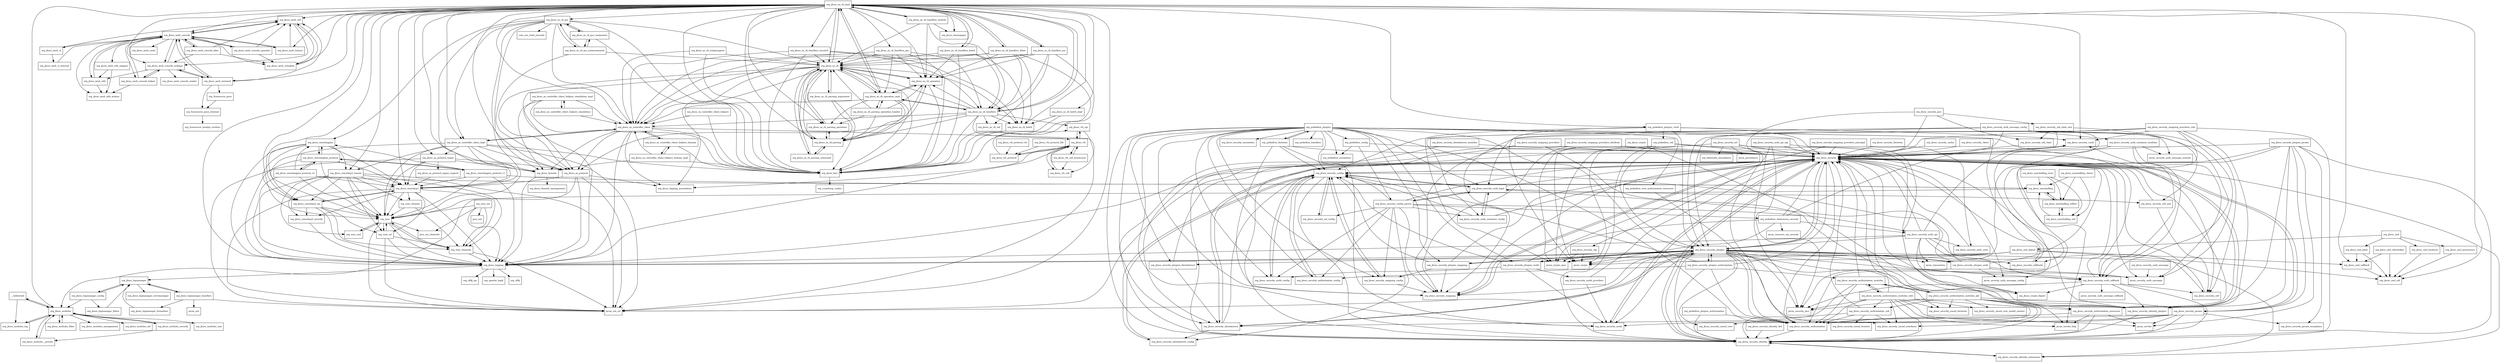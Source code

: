 digraph jboss_cli_client_package_dependencies {
  node [shape = box, fontsize=10.0];
  __redirected -> org_jboss_modules;
  __redirected -> org_jboss_modules_log;
  org_fusesource_jansi -> org_fusesource_jansi_internal;
  org_fusesource_jansi_internal -> org_fusesource_hawtjni_runtime;
  org_jboss_aesh_cl -> org_jboss_aesh_cl_internal;
  org_jboss_aesh_cl -> org_jboss_aesh_util;
  org_jboss_aesh_cl_internal -> org_jboss_aesh_console;
  org_jboss_aesh_complete -> org_jboss_aesh_util;
  org_jboss_aesh_console -> org_jboss_aesh_cl;
  org_jboss_aesh_console -> org_jboss_aesh_complete;
  org_jboss_aesh_console -> org_jboss_aesh_console_alias;
  org_jboss_aesh_console -> org_jboss_aesh_console_helper;
  org_jboss_aesh_console -> org_jboss_aesh_console_operator;
  org_jboss_aesh_console -> org_jboss_aesh_console_settings;
  org_jboss_aesh_console -> org_jboss_aesh_edit;
  org_jboss_aesh_console -> org_jboss_aesh_edit_actions;
  org_jboss_aesh_console -> org_jboss_aesh_edit_mapper;
  org_jboss_aesh_console -> org_jboss_aesh_history;
  org_jboss_aesh_console -> org_jboss_aesh_terminal;
  org_jboss_aesh_console -> org_jboss_aesh_undo;
  org_jboss_aesh_console -> org_jboss_aesh_util;
  org_jboss_aesh_console_alias -> org_jboss_aesh_complete;
  org_jboss_aesh_console_alias -> org_jboss_aesh_console;
  org_jboss_aesh_console_alias -> org_jboss_aesh_console_settings;
  org_jboss_aesh_console_alias -> org_jboss_aesh_util;
  org_jboss_aesh_console_helper -> org_jboss_aesh_console;
  org_jboss_aesh_console_helper -> org_jboss_aesh_console_settings;
  org_jboss_aesh_console_helper -> org_jboss_aesh_edit_actions;
  org_jboss_aesh_console_operator -> org_jboss_aesh_complete;
  org_jboss_aesh_console_operator -> org_jboss_aesh_console;
  org_jboss_aesh_console_operator -> org_jboss_aesh_util;
  org_jboss_aesh_console_settings -> org_jboss_aesh_console;
  org_jboss_aesh_console_settings -> org_jboss_aesh_console_helper;
  org_jboss_aesh_console_settings -> org_jboss_aesh_console_reader;
  org_jboss_aesh_console_settings -> org_jboss_aesh_edit;
  org_jboss_aesh_console_settings -> org_jboss_aesh_terminal;
  org_jboss_aesh_edit -> org_jboss_aesh_console;
  org_jboss_aesh_edit -> org_jboss_aesh_edit_actions;
  org_jboss_aesh_edit_mapper -> org_jboss_aesh_edit;
  org_jboss_aesh_edit_mapper -> org_jboss_aesh_edit_actions;
  org_jboss_aesh_history -> org_jboss_aesh_console;
  org_jboss_aesh_history -> org_jboss_aesh_util;
  org_jboss_aesh_terminal -> org_fusesource_jansi;
  org_jboss_aesh_terminal -> org_fusesource_jansi_internal;
  org_jboss_aesh_terminal -> org_jboss_aesh_console;
  org_jboss_aesh_terminal -> org_jboss_aesh_console_settings;
  org_jboss_aesh_terminal -> org_jboss_aesh_util;
  org_jboss_aesh_util -> org_jboss_aesh_complete;
  org_jboss_aesh_util -> org_jboss_aesh_console;
  org_jboss_aesh_util -> org_jboss_aesh_console_settings;
  org_jboss_as_cli -> org_jboss_as_cli_batch;
  org_jboss_as_cli -> org_jboss_as_cli_impl;
  org_jboss_as_cli -> org_jboss_as_cli_operation;
  org_jboss_as_cli -> org_jboss_as_cli_operation_impl;
  org_jboss_as_cli -> org_jboss_as_cli_parsing;
  org_jboss_as_cli -> org_jboss_as_cli_parsing_arguments;
  org_jboss_as_cli -> org_jboss_as_cli_parsing_command;
  org_jboss_as_cli -> org_jboss_as_cli_parsing_operation;
  org_jboss_as_cli -> org_jboss_as_controller_client;
  org_jboss_as_cli -> org_jboss_as_protocol;
  org_jboss_as_cli -> org_jboss_dmr;
  org_jboss_as_cli -> org_jboss_logging;
  org_jboss_as_cli -> org_jboss_logging_annotations;
  org_jboss_as_cli_batch -> org_jboss_dmr;
  org_jboss_as_cli_batch_impl -> org_jboss_as_cli_batch;
  org_jboss_as_cli_batch_impl -> org_jboss_dmr;
  org_jboss_as_cli_gui -> com_sun_tools_jconsole;
  org_jboss_as_cli_gui -> org_jboss_as_cli;
  org_jboss_as_cli_gui -> org_jboss_as_cli_gui_component;
  org_jboss_as_cli_gui -> org_jboss_as_cli_gui_metacommand;
  org_jboss_as_cli_gui -> org_jboss_as_controller_client;
  org_jboss_as_cli_gui -> org_jboss_as_controller_client_impl;
  org_jboss_as_cli_gui -> org_jboss_dmr;
  org_jboss_as_cli_gui -> org_jboss_remoting3;
  org_jboss_as_cli_gui -> org_jboss_remotingjmx;
  org_jboss_as_cli_gui -> org_jboss_threads;
  org_jboss_as_cli_gui -> org_xnio;
  org_jboss_as_cli_gui_component -> org_jboss_as_cli_gui;
  org_jboss_as_cli_gui_component -> org_jboss_as_cli_gui_metacommand;
  org_jboss_as_cli_gui_component -> org_jboss_dmr;
  org_jboss_as_cli_gui_metacommand -> org_jboss_as_cli;
  org_jboss_as_cli_gui_metacommand -> org_jboss_as_cli_gui;
  org_jboss_as_cli_gui_metacommand -> org_jboss_as_cli_gui_component;
  org_jboss_as_cli_gui_metacommand -> org_jboss_as_protocol;
  org_jboss_as_cli_handlers -> org_jboss_as_cli;
  org_jboss_as_cli_handlers -> org_jboss_as_cli_batch;
  org_jboss_as_cli_handlers -> org_jboss_as_cli_impl;
  org_jboss_as_cli_handlers -> org_jboss_as_cli_operation;
  org_jboss_as_cli_handlers -> org_jboss_as_cli_operation_impl;
  org_jboss_as_cli_handlers -> org_jboss_as_cli_parsing;
  org_jboss_as_cli_handlers -> org_jboss_as_cli_util;
  org_jboss_as_cli_handlers -> org_jboss_as_controller_client;
  org_jboss_as_cli_handlers -> org_jboss_as_protocol;
  org_jboss_as_cli_handlers -> org_jboss_dmr;
  org_jboss_as_cli_handlers -> org_jboss_vfs;
  org_jboss_as_cli_handlers -> org_jboss_vfs_spi;
  org_jboss_as_cli_handlers_batch -> org_jboss_as_cli;
  org_jboss_as_cli_handlers_batch -> org_jboss_as_cli_batch;
  org_jboss_as_cli_handlers_batch -> org_jboss_as_cli_handlers;
  org_jboss_as_cli_handlers_batch -> org_jboss_as_cli_impl;
  org_jboss_as_cli_handlers_batch -> org_jboss_as_cli_operation;
  org_jboss_as_cli_handlers_batch -> org_jboss_dmr;
  org_jboss_as_cli_handlers_ifelse -> org_jboss_as_cli;
  org_jboss_as_cli_handlers_ifelse -> org_jboss_as_cli_batch;
  org_jboss_as_cli_handlers_ifelse -> org_jboss_as_cli_handlers;
  org_jboss_as_cli_handlers_ifelse -> org_jboss_as_cli_impl;
  org_jboss_as_cli_handlers_ifelse -> org_jboss_as_cli_operation;
  org_jboss_as_cli_handlers_ifelse -> org_jboss_as_controller_client;
  org_jboss_as_cli_handlers_ifelse -> org_jboss_dmr;
  org_jboss_as_cli_handlers_jca -> org_jboss_as_cli;
  org_jboss_as_cli_handlers_jca -> org_jboss_as_cli_handlers;
  org_jboss_as_cli_handlers_jca -> org_jboss_as_cli_impl;
  org_jboss_as_cli_handlers_jca -> org_jboss_as_cli_operation;
  org_jboss_as_cli_handlers_jca -> org_jboss_as_cli_util;
  org_jboss_as_cli_handlers_jca -> org_jboss_as_controller_client;
  org_jboss_as_cli_handlers_jca -> org_jboss_dmr;
  org_jboss_as_cli_handlers_jms -> org_jboss_as_cli;
  org_jboss_as_cli_handlers_jms -> org_jboss_as_cli_handlers;
  org_jboss_as_cli_handlers_jms -> org_jboss_as_cli_operation;
  org_jboss_as_cli_handlers_jms -> org_jboss_as_cli_operation_impl;
  org_jboss_as_cli_handlers_jms -> org_jboss_as_controller_client;
  org_jboss_as_cli_handlers_jms -> org_jboss_dmr;
  org_jboss_as_cli_handlers_module -> org_jboss_as_cli;
  org_jboss_as_cli_handlers_module -> org_jboss_as_cli_handlers;
  org_jboss_as_cli_handlers_module -> org_jboss_as_cli_impl;
  org_jboss_as_cli_handlers_module -> org_jboss_as_cli_operation;
  org_jboss_as_cli_handlers_module -> org_jboss_staxmapper;
  org_jboss_as_cli_handlers_trycatch -> org_jboss_as_cli;
  org_jboss_as_cli_handlers_trycatch -> org_jboss_as_cli_batch;
  org_jboss_as_cli_handlers_trycatch -> org_jboss_as_cli_handlers;
  org_jboss_as_cli_handlers_trycatch -> org_jboss_as_controller_client;
  org_jboss_as_cli_handlers_trycatch -> org_jboss_dmr;
  org_jboss_as_cli_impl -> javax_net_ssl;
  org_jboss_as_cli_impl -> org_jboss_aesh_complete;
  org_jboss_as_cli_impl -> org_jboss_aesh_console;
  org_jboss_as_cli_impl -> org_jboss_aesh_console_settings;
  org_jboss_as_cli_impl -> org_jboss_aesh_history;
  org_jboss_as_cli_impl -> org_jboss_aesh_terminal;
  org_jboss_as_cli_impl -> org_jboss_aesh_util;
  org_jboss_as_cli_impl -> org_jboss_as_cli;
  org_jboss_as_cli_impl -> org_jboss_as_cli_batch;
  org_jboss_as_cli_impl -> org_jboss_as_cli_batch_impl;
  org_jboss_as_cli_impl -> org_jboss_as_cli_gui;
  org_jboss_as_cli_impl -> org_jboss_as_cli_handlers;
  org_jboss_as_cli_impl -> org_jboss_as_cli_handlers_batch;
  org_jboss_as_cli_impl -> org_jboss_as_cli_handlers_ifelse;
  org_jboss_as_cli_impl -> org_jboss_as_cli_handlers_jca;
  org_jboss_as_cli_impl -> org_jboss_as_cli_handlers_jms;
  org_jboss_as_cli_impl -> org_jboss_as_cli_handlers_module;
  org_jboss_as_cli_impl -> org_jboss_as_cli_handlers_trycatch;
  org_jboss_as_cli_impl -> org_jboss_as_cli_operation;
  org_jboss_as_cli_impl -> org_jboss_as_cli_operation_impl;
  org_jboss_as_cli_impl -> org_jboss_as_cli_parsing;
  org_jboss_as_cli_impl -> org_jboss_as_cli_parsing_operation;
  org_jboss_as_cli_impl -> org_jboss_as_controller_client;
  org_jboss_as_cli_impl -> org_jboss_as_controller_client_impl;
  org_jboss_as_cli_impl -> org_jboss_as_protocol;
  org_jboss_as_cli_impl -> org_jboss_as_protocol_mgmt;
  org_jboss_as_cli_impl -> org_jboss_dmr;
  org_jboss_as_cli_impl -> org_jboss_logging;
  org_jboss_as_cli_impl -> org_jboss_modules;
  org_jboss_as_cli_impl -> org_jboss_remoting3;
  org_jboss_as_cli_impl -> org_jboss_remoting3_remote;
  org_jboss_as_cli_impl -> org_jboss_remoting3_spi;
  org_jboss_as_cli_impl -> org_jboss_sasl_callback;
  org_jboss_as_cli_impl -> org_jboss_sasl_util;
  org_jboss_as_cli_impl -> org_jboss_security_vault;
  org_jboss_as_cli_impl -> org_jboss_staxmapper;
  org_jboss_as_cli_impl -> org_jboss_threads;
  org_jboss_as_cli_impl -> org_picketbox_plugins_vault;
  org_jboss_as_cli_impl -> org_xnio;
  org_jboss_as_cli_operation -> org_jboss_as_cli;
  org_jboss_as_cli_operation -> org_jboss_as_cli_operation_impl;
  org_jboss_as_cli_operation -> org_jboss_as_cli_parsing;
  org_jboss_as_cli_operation -> org_jboss_dmr;
  org_jboss_as_cli_operation_impl -> org_jboss_as_cli;
  org_jboss_as_cli_operation_impl -> org_jboss_as_cli_handlers;
  org_jboss_as_cli_operation_impl -> org_jboss_as_cli_impl;
  org_jboss_as_cli_operation_impl -> org_jboss_as_cli_operation;
  org_jboss_as_cli_operation_impl -> org_jboss_as_cli_parsing;
  org_jboss_as_cli_operation_impl -> org_jboss_as_cli_parsing_operation;
  org_jboss_as_cli_operation_impl -> org_jboss_as_cli_parsing_operation_header;
  org_jboss_as_cli_operation_impl -> org_jboss_as_controller_client;
  org_jboss_as_cli_operation_impl -> org_jboss_dmr;
  org_jboss_as_cli_parsing -> org_jboss_as_cli;
  org_jboss_as_cli_parsing -> org_jboss_as_cli_operation;
  org_jboss_as_cli_parsing -> org_jboss_as_cli_parsing_command;
  org_jboss_as_cli_parsing -> org_jboss_as_cli_parsing_operation;
  org_jboss_as_cli_parsing_arguments -> org_jboss_as_cli;
  org_jboss_as_cli_parsing_arguments -> org_jboss_as_cli_parsing;
  org_jboss_as_cli_parsing_arguments -> org_jboss_dmr;
  org_jboss_as_cli_parsing_command -> org_jboss_as_cli;
  org_jboss_as_cli_parsing_command -> org_jboss_as_cli_parsing;
  org_jboss_as_cli_parsing_operation -> org_jboss_as_cli;
  org_jboss_as_cli_parsing_operation -> org_jboss_as_cli_parsing;
  org_jboss_as_cli_parsing_operation_header -> org_jboss_as_cli;
  org_jboss_as_cli_parsing_operation_header -> org_jboss_as_cli_operation;
  org_jboss_as_cli_parsing_operation_header -> org_jboss_as_cli_operation_impl;
  org_jboss_as_cli_parsing_operation_header -> org_jboss_as_cli_parsing;
  org_jboss_as_cli_parsing_operation_header -> org_jboss_as_cli_parsing_operation;
  org_jboss_as_cli_scriptsupport -> org_jboss_as_cli;
  org_jboss_as_cli_scriptsupport -> org_jboss_as_controller_client;
  org_jboss_as_cli_scriptsupport -> org_jboss_dmr;
  org_jboss_as_controller_client -> javax_net_ssl;
  org_jboss_as_controller_client -> org_jboss_as_controller_client_helpers_domain;
  org_jboss_as_controller_client -> org_jboss_as_controller_client_impl;
  org_jboss_as_controller_client -> org_jboss_as_protocol;
  org_jboss_as_controller_client -> org_jboss_dmr;
  org_jboss_as_controller_client -> org_jboss_logging;
  org_jboss_as_controller_client -> org_jboss_logging_annotations;
  org_jboss_as_controller_client -> org_jboss_threads;
  org_jboss_as_controller_client_helpers -> org_jboss_as_controller_client;
  org_jboss_as_controller_client_helpers -> org_jboss_dmr;
  org_jboss_as_controller_client_helpers_domain -> org_jboss_as_controller_client;
  org_jboss_as_controller_client_helpers_domain -> org_jboss_as_controller_client_helpers_domain_impl;
  org_jboss_as_controller_client_helpers_domain -> org_jboss_dmr;
  org_jboss_as_controller_client_helpers_domain_impl -> org_jboss_as_controller_client;
  org_jboss_as_controller_client_helpers_domain_impl -> org_jboss_as_controller_client_helpers_domain;
  org_jboss_as_controller_client_helpers_domain_impl -> org_jboss_dmr;
  org_jboss_as_controller_client_helpers_domain_impl -> org_jboss_threads;
  org_jboss_as_controller_client_helpers_standalone -> org_jboss_as_controller_client;
  org_jboss_as_controller_client_helpers_standalone -> org_jboss_as_controller_client_helpers_standalone_impl;
  org_jboss_as_controller_client_helpers_standalone_impl -> org_jboss_as_controller_client;
  org_jboss_as_controller_client_helpers_standalone_impl -> org_jboss_as_controller_client_helpers_standalone;
  org_jboss_as_controller_client_helpers_standalone_impl -> org_jboss_as_protocol;
  org_jboss_as_controller_client_helpers_standalone_impl -> org_jboss_dmr;
  org_jboss_as_controller_client_helpers_standalone_impl -> org_jboss_threads;
  org_jboss_as_controller_client_impl -> javax_net_ssl;
  org_jboss_as_controller_client_impl -> org_jboss_as_controller_client;
  org_jboss_as_controller_client_impl -> org_jboss_as_protocol;
  org_jboss_as_controller_client_impl -> org_jboss_as_protocol_mgmt;
  org_jboss_as_controller_client_impl -> org_jboss_dmr;
  org_jboss_as_controller_client_impl -> org_jboss_remoting3;
  org_jboss_as_controller_client_impl -> org_jboss_remoting3_remote;
  org_jboss_as_controller_client_impl -> org_jboss_remoting3_spi;
  org_jboss_as_controller_client_impl -> org_jboss_threads;
  org_jboss_as_controller_client_impl -> org_xnio;
  org_jboss_as_protocol -> javax_net_ssl;
  org_jboss_as_protocol -> org_jboss_logging;
  org_jboss_as_protocol -> org_jboss_logging_annotations;
  org_jboss_as_protocol -> org_jboss_remoting3;
  org_jboss_as_protocol -> org_xnio;
  org_jboss_as_protocol_mgmt -> javax_net_ssl;
  org_jboss_as_protocol_mgmt -> org_jboss_as_protocol;
  org_jboss_as_protocol_mgmt -> org_jboss_as_protocol_mgmt_support;
  org_jboss_as_protocol_mgmt -> org_jboss_remoting3;
  org_jboss_as_protocol_mgmt -> org_jboss_threads;
  org_jboss_as_protocol_mgmt -> org_xnio;
  org_jboss_as_protocol_mgmt_support -> org_jboss_remoting3;
  org_jboss_crypto -> javax_crypto;
  org_jboss_crypto -> javax_crypto_spec;
  org_jboss_crypto -> org_jboss_crypto_digest;
  org_jboss_crypto -> org_jboss_security;
  org_jboss_crypto_digest -> org_jboss_security;
  org_jboss_dmr -> org_yuanheng_cookcc;
  org_jboss_logging -> org_apache_log4j;
  org_jboss_logging -> org_jboss_logmanager;
  org_jboss_logging -> org_slf4j;
  org_jboss_logging -> org_slf4j_spi;
  org_jboss_logmanager -> org_jboss_logmanager_config;
  org_jboss_logmanager -> org_jboss_logmanager_errormanager;
  org_jboss_logmanager -> org_jboss_logmanager_handlers;
  org_jboss_logmanager_config -> org_jboss_logmanager;
  org_jboss_logmanager_config -> org_jboss_logmanager_filters;
  org_jboss_logmanager_config -> org_jboss_modules;
  org_jboss_logmanager_filters -> org_jboss_logmanager;
  org_jboss_logmanager_formatters -> org_jboss_logmanager;
  org_jboss_logmanager_handlers -> javax_net;
  org_jboss_logmanager_handlers -> javax_net_ssl;
  org_jboss_logmanager_handlers -> org_jboss_logmanager;
  org_jboss_logmanager_handlers -> org_jboss_logmanager_formatters;
  org_jboss_marshalling -> org_jboss_marshalling_reflect;
  org_jboss_marshalling -> org_jboss_modules;
  org_jboss_marshalling_cloner -> org_jboss_marshalling;
  org_jboss_marshalling_cloner -> org_jboss_marshalling_reflect;
  org_jboss_marshalling_cloner -> org_jboss_marshalling_util;
  org_jboss_marshalling_reflect -> org_jboss_marshalling;
  org_jboss_marshalling_reflect -> org_jboss_marshalling_util;
  org_jboss_marshalling_river -> org_jboss_marshalling;
  org_jboss_marshalling_river -> org_jboss_marshalling_reflect;
  org_jboss_marshalling_river -> org_jboss_marshalling_util;
  org_jboss_marshalling_util -> org_jboss_marshalling;
  org_jboss_marshalling_util -> org_jboss_marshalling_reflect;
  org_jboss_modules -> __redirected;
  org_jboss_modules -> org_jboss_modules__private;
  org_jboss_modules -> org_jboss_modules_filter;
  org_jboss_modules -> org_jboss_modules_log;
  org_jboss_modules -> org_jboss_modules_management;
  org_jboss_modules -> org_jboss_modules_ref;
  org_jboss_modules -> org_jboss_modules_security;
  org_jboss_modules -> org_jboss_modules_xml;
  org_jboss_modules__private -> org_jboss_modules;
  org_jboss_modules_filter -> org_jboss_modules;
  org_jboss_modules_log -> org_jboss_modules;
  org_jboss_modules_security -> org_jboss_modules;
  org_jboss_modules_security -> org_jboss_modules__private;
  org_jboss_remoting3 -> javax_net_ssl;
  org_jboss_remoting3 -> org_jboss_logging;
  org_jboss_remoting3 -> org_jboss_remoting3_security;
  org_jboss_remoting3 -> org_jboss_remoting3_spi;
  org_jboss_remoting3 -> org_xnio;
  org_jboss_remoting3 -> org_xnio_channels;
  org_jboss_remoting3 -> org_xnio_ssl;
  org_jboss_remoting3 -> org_xnio_streams;
  org_jboss_remoting3_remote -> javax_net_ssl;
  org_jboss_remoting3_remote -> org_jboss_logging;
  org_jboss_remoting3_remote -> org_jboss_remoting3;
  org_jboss_remoting3_remote -> org_jboss_remoting3_security;
  org_jboss_remoting3_remote -> org_jboss_remoting3_spi;
  org_jboss_remoting3_remote -> org_xnio;
  org_jboss_remoting3_remote -> org_xnio_channels;
  org_jboss_remoting3_remote -> org_xnio_sasl;
  org_jboss_remoting3_remote -> org_xnio_ssl;
  org_jboss_remoting3_remote -> org_xnio_streams;
  org_jboss_remoting3_security -> org_jboss_logging;
  org_jboss_remoting3_spi -> org_jboss_logging;
  org_jboss_remoting3_spi -> org_jboss_remoting3;
  org_jboss_remoting3_spi -> org_jboss_remoting3_security;
  org_jboss_remoting3_spi -> org_xnio;
  org_jboss_remoting3_spi -> org_xnio_channels;
  org_jboss_remoting3_spi -> org_xnio_ssl;
  org_jboss_remotingjmx -> org_jboss_logging;
  org_jboss_remotingjmx -> org_jboss_remoting3;
  org_jboss_remotingjmx -> org_jboss_remoting3_remote;
  org_jboss_remotingjmx -> org_jboss_remoting3_spi;
  org_jboss_remotingjmx -> org_jboss_remotingjmx_protocol;
  org_jboss_remotingjmx -> org_xnio;
  org_jboss_remotingjmx_protocol -> org_jboss_logging;
  org_jboss_remotingjmx_protocol -> org_jboss_remoting3;
  org_jboss_remotingjmx_protocol -> org_jboss_remotingjmx;
  org_jboss_remotingjmx_protocol -> org_jboss_remotingjmx_protocol_v1;
  org_jboss_remotingjmx_protocol -> org_jboss_remotingjmx_protocol_v2;
  org_jboss_remotingjmx_protocol -> org_xnio;
  org_jboss_remotingjmx_protocol_v1 -> org_jboss_logging;
  org_jboss_remotingjmx_protocol_v1 -> org_jboss_marshalling;
  org_jboss_remotingjmx_protocol_v1 -> org_jboss_remoting3;
  org_jboss_remotingjmx_protocol_v1 -> org_jboss_remotingjmx;
  org_jboss_remotingjmx_protocol_v1 -> org_jboss_remotingjmx_protocol;
  org_jboss_remotingjmx_protocol_v1 -> org_xnio;
  org_jboss_remotingjmx_protocol_v2 -> org_jboss_logging;
  org_jboss_remotingjmx_protocol_v2 -> org_jboss_marshalling;
  org_jboss_remotingjmx_protocol_v2 -> org_jboss_remoting3;
  org_jboss_remotingjmx_protocol_v2 -> org_jboss_remotingjmx;
  org_jboss_remotingjmx_protocol_v2 -> org_jboss_remotingjmx_protocol;
  org_jboss_remotingjmx_protocol_v2 -> org_xnio;
  org_jboss_sasl -> org_jboss_sasl_anonymous;
  org_jboss_sasl -> org_jboss_sasl_digest;
  org_jboss_sasl -> org_jboss_sasl_localuser;
  org_jboss_sasl -> org_jboss_sasl_plain;
  org_jboss_sasl_anonymous -> org_jboss_sasl_util;
  org_jboss_sasl_callback -> org_jboss_sasl_util;
  org_jboss_sasl_clienttoken -> org_jboss_sasl_callback;
  org_jboss_sasl_clienttoken -> org_jboss_sasl_util;
  org_jboss_sasl_digest -> javax_crypto;
  org_jboss_sasl_digest -> javax_crypto_spec;
  org_jboss_sasl_digest -> org_jboss_logging;
  org_jboss_sasl_digest -> org_jboss_sasl_callback;
  org_jboss_sasl_digest -> org_jboss_sasl_util;
  org_jboss_sasl_localuser -> org_jboss_sasl_util;
  org_jboss_sasl_plain -> org_jboss_sasl_callback;
  org_jboss_sasl_plain -> org_jboss_sasl_util;
  org_jboss_security -> javax_net_ssl;
  org_jboss_security -> javax_security_auth_message;
  org_jboss_security -> javax_security_auth_message_config;
  org_jboss_security -> org_jboss_logging;
  org_jboss_security -> org_jboss_security_audit;
  org_jboss_security -> org_jboss_security_authorization;
  org_jboss_security -> org_jboss_security_config;
  org_jboss_security -> org_jboss_security_identity;
  org_jboss_security -> org_jboss_security_identity_extensions;
  org_jboss_security -> org_jboss_security_identity_plugins;
  org_jboss_security -> org_jboss_security_identitytrust;
  org_jboss_security -> org_jboss_security_javaee;
  org_jboss_security -> org_jboss_security_mapping;
  org_jboss_security -> org_jboss_security_plugins;
  org_jboss_security_acl -> javax_persistence;
  org_jboss_security_acl -> org_hibernate_annotations;
  org_jboss_security_acl -> org_jboss_security;
  org_jboss_security_acl -> org_jboss_security_authorization;
  org_jboss_security_acl -> org_jboss_security_identity;
  org_jboss_security_acl -> org_jboss_security_identity_plugins;
  org_jboss_security_acl_config -> org_jboss_security_config;
  org_jboss_security_audit -> org_jboss_security;
  org_jboss_security_audit_config -> org_jboss_security_config;
  org_jboss_security_audit_providers -> org_jboss_security;
  org_jboss_security_audit_providers -> org_jboss_security_audit;
  org_jboss_security_auth_callback -> javax_security_auth_message_callback;
  org_jboss_security_auth_callback -> javax_security_jacc;
  org_jboss_security_auth_callback -> org_jboss_crypto_digest;
  org_jboss_security_auth_callback -> org_jboss_security;
  org_jboss_security_auth_callback -> org_jboss_security_identity;
  org_jboss_security_auth_callback -> org_jboss_security_identity_plugins;
  org_jboss_security_auth_callback -> org_jboss_security_util;
  org_jboss_security_auth_callback -> org_jboss_security_vault;
  org_jboss_security_auth_certs -> org_jboss_security;
  org_jboss_security_auth_container_config -> org_jboss_security;
  org_jboss_security_auth_container_config -> org_jboss_security_auth_login;
  org_jboss_security_auth_container_config -> org_jboss_security_config;
  org_jboss_security_auth_container_modules -> javax_security_auth_message;
  org_jboss_security_auth_container_modules -> javax_security_auth_message_module;
  org_jboss_security_auth_container_modules -> javax_servlet_http;
  org_jboss_security_auth_container_modules -> org_jboss_security;
  org_jboss_security_auth_container_modules -> org_jboss_security_auth_callback;
  org_jboss_security_auth_login -> org_jboss_security;
  org_jboss_security_auth_login -> org_jboss_security_auth_container_config;
  org_jboss_security_auth_login -> org_jboss_security_config;
  org_jboss_security_auth_login -> org_jboss_security_config_parser;
  org_jboss_security_auth_login -> org_jboss_security_util_xml;
  org_jboss_security_auth_message -> javax_security_auth_message;
  org_jboss_security_auth_message_config -> javax_security_auth_message;
  org_jboss_security_auth_message_config -> javax_security_auth_message_config;
  org_jboss_security_auth_message_config -> javax_security_auth_message_module;
  org_jboss_security_auth_message_config -> org_jboss_security;
  org_jboss_security_auth_message_config -> org_jboss_security_auth_callback;
  org_jboss_security_auth_message_config -> org_jboss_security_auth_container_config;
  org_jboss_security_auth_message_config -> org_jboss_security_auth_container_modules;
  org_jboss_security_auth_message_config -> org_jboss_security_auth_login;
  org_jboss_security_auth_message_config -> org_jboss_security_config;
  org_jboss_security_auth_message_config -> org_jboss_security_plugins;
  org_jboss_security_auth_spi -> javax_transaction;
  org_jboss_security_auth_spi -> org_jboss_crypto_digest;
  org_jboss_security_auth_spi -> org_jboss_logging;
  org_jboss_security_auth_spi -> org_jboss_security;
  org_jboss_security_auth_spi -> org_jboss_security_auth_callback;
  org_jboss_security_auth_spi -> org_jboss_security_auth_certs;
  org_jboss_security_auth_spi -> org_jboss_security_plugins;
  org_jboss_security_auth_spi -> org_jboss_security_util;
  org_jboss_security_auth_spi -> org_jboss_security_vault;
  org_jboss_security_auth_spi_otp -> javax_security_jacc;
  org_jboss_security_auth_spi_otp -> javax_servlet_http;
  org_jboss_security_auth_spi_otp -> org_jboss_security;
  org_jboss_security_auth_spi_otp -> org_jboss_security_otp;
  org_jboss_security_authorization -> org_jboss_security_identity;
  org_jboss_security_authorization_config -> org_jboss_security_config;
  org_jboss_security_authorization_modules -> org_jboss_security;
  org_jboss_security_authorization_modules -> org_jboss_security_authorization;
  org_jboss_security_authorization_modules -> org_jboss_security_authorization_modules_ejb;
  org_jboss_security_authorization_modules -> org_jboss_security_authorization_modules_web;
  org_jboss_security_authorization_modules -> org_jboss_security_identity;
  org_jboss_security_authorization_modules_ejb -> javax_security_jacc;
  org_jboss_security_authorization_modules_ejb -> org_jboss_security;
  org_jboss_security_authorization_modules_ejb -> org_jboss_security_authorization;
  org_jboss_security_authorization_modules_ejb -> org_jboss_security_authorization_modules;
  org_jboss_security_authorization_modules_ejb -> org_jboss_security_authorization_resources;
  org_jboss_security_authorization_modules_ejb -> org_jboss_security_authorization_util;
  org_jboss_security_authorization_modules_ejb -> org_jboss_security_identity;
  org_jboss_security_authorization_modules_ejb -> org_jboss_security_identity_plugins;
  org_jboss_security_authorization_modules_ejb -> org_jboss_security_javaee;
  org_jboss_security_authorization_modules_ejb -> org_jboss_security_xacml_core_model_context;
  org_jboss_security_authorization_modules_ejb -> org_jboss_security_xacml_factories;
  org_jboss_security_authorization_modules_ejb -> org_jboss_security_xacml_interfaces;
  org_jboss_security_authorization_modules_web -> javax_security_jacc;
  org_jboss_security_authorization_modules_web -> javax_servlet;
  org_jboss_security_authorization_modules_web -> javax_servlet_http;
  org_jboss_security_authorization_modules_web -> org_jboss_security;
  org_jboss_security_authorization_modules_web -> org_jboss_security_authorization;
  org_jboss_security_authorization_modules_web -> org_jboss_security_authorization_modules;
  org_jboss_security_authorization_modules_web -> org_jboss_security_authorization_resources;
  org_jboss_security_authorization_modules_web -> org_jboss_security_authorization_util;
  org_jboss_security_authorization_modules_web -> org_jboss_security_identity;
  org_jboss_security_authorization_modules_web -> org_jboss_security_xacml_core_model_context;
  org_jboss_security_authorization_modules_web -> org_jboss_security_xacml_factories;
  org_jboss_security_authorization_modules_web -> org_jboss_security_xacml_interfaces;
  org_jboss_security_authorization_resources -> javax_servlet;
  org_jboss_security_authorization_resources -> javax_servlet_http;
  org_jboss_security_authorization_resources -> org_jboss_security;
  org_jboss_security_authorization_resources -> org_jboss_security_authorization;
  org_jboss_security_authorization_resources -> org_jboss_security_identity;
  org_jboss_security_authorization_util -> org_jboss_security;
  org_jboss_security_authorization_util -> org_jboss_security_authorization;
  org_jboss_security_authorization_util -> org_jboss_security_xacml_core;
  org_jboss_security_authorization_util -> org_jboss_security_xacml_interfaces;
  org_jboss_security_authorization_util -> org_jboss_security_xacml_locators;
  org_jboss_security_cache -> org_jboss_security;
  org_jboss_security_callbacks -> org_jboss_security;
  org_jboss_security_client -> org_jboss_security;
  org_jboss_security_config -> org_jboss_security;
  org_jboss_security_config -> org_jboss_security_acl_config;
  org_jboss_security_config -> org_jboss_security_audit_config;
  org_jboss_security_config -> org_jboss_security_auth_login;
  org_jboss_security_config -> org_jboss_security_authorization_config;
  org_jboss_security_config -> org_jboss_security_identity;
  org_jboss_security_config -> org_jboss_security_identitytrust_config;
  org_jboss_security_config -> org_jboss_security_mapping_config;
  org_jboss_security_config_parser -> org_jboss_security;
  org_jboss_security_config_parser -> org_jboss_security_acl_config;
  org_jboss_security_config_parser -> org_jboss_security_audit_config;
  org_jboss_security_config_parser -> org_jboss_security_auth_container_config;
  org_jboss_security_config_parser -> org_jboss_security_auth_login;
  org_jboss_security_config_parser -> org_jboss_security_auth_spi;
  org_jboss_security_config_parser -> org_jboss_security_authorization_config;
  org_jboss_security_config_parser -> org_jboss_security_config;
  org_jboss_security_config_parser -> org_jboss_security_identitytrust_config;
  org_jboss_security_config_parser -> org_jboss_security_mapping;
  org_jboss_security_config_parser -> org_jboss_security_mapping_config;
  org_jboss_security_config_parser -> org_picketbox_datasource_security;
  org_jboss_security_factories -> org_jboss_security;
  org_jboss_security_identity -> org_jboss_security;
  org_jboss_security_identity -> org_jboss_security_identity_extensions;
  org_jboss_security_identity_extensions -> org_jboss_security_identity;
  org_jboss_security_identity_fed -> org_jboss_security_identity;
  org_jboss_security_identity_plugins -> org_jboss_security;
  org_jboss_security_identity_plugins -> org_jboss_security_identity;
  org_jboss_security_identitytrust -> org_jboss_security;
  org_jboss_security_identitytrust -> org_jboss_security_config;
  org_jboss_security_identitytrust -> org_jboss_security_identitytrust_config;
  org_jboss_security_identitytrust -> org_jboss_security_plugins;
  org_jboss_security_identitytrust_config -> org_jboss_security_config;
  org_jboss_security_identitytrust_modules -> org_jboss_security;
  org_jboss_security_identitytrust_modules -> org_jboss_security_identitytrust;
  org_jboss_security_jacc -> javax_security_jacc;
  org_jboss_security_jacc -> org_jboss_security;
  org_jboss_security_jacc -> org_jboss_security_util_state;
  org_jboss_security_jacc -> org_jboss_security_util_state_xml;
  org_jboss_security_javaee -> javax_servlet;
  org_jboss_security_javaee -> org_jboss_security;
  org_jboss_security_javaee -> org_jboss_security_audit;
  org_jboss_security_javaee -> org_jboss_security_authorization;
  org_jboss_security_javaee -> org_jboss_security_identity;
  org_jboss_security_javaee -> org_jboss_security_identitytrust;
  org_jboss_security_javaee -> org_jboss_security_javaee_exceptions;
  org_jboss_security_mapping -> org_jboss_security;
  org_jboss_security_mapping_config -> org_jboss_security_config;
  org_jboss_security_mapping_config -> org_jboss_security_mapping;
  org_jboss_security_mapping_providers -> org_jboss_security;
  org_jboss_security_mapping_providers -> org_jboss_security_identity;
  org_jboss_security_mapping_providers -> org_jboss_security_identity_plugins;
  org_jboss_security_mapping_providers -> org_jboss_security_mapping;
  org_jboss_security_mapping_providers_attribute -> org_jboss_security;
  org_jboss_security_mapping_providers_attribute -> org_jboss_security_identity;
  org_jboss_security_mapping_providers_attribute -> org_jboss_security_mapping;
  org_jboss_security_mapping_providers_attribute -> org_jboss_security_util;
  org_jboss_security_mapping_providers_principal -> org_jboss_security;
  org_jboss_security_mapping_providers_principal -> org_jboss_security_auth_certs;
  org_jboss_security_mapping_providers_principal -> org_jboss_security_mapping;
  org_jboss_security_mapping_providers_role -> javax_transaction;
  org_jboss_security_mapping_providers_role -> org_jboss_security;
  org_jboss_security_mapping_providers_role -> org_jboss_security_identity;
  org_jboss_security_mapping_providers_role -> org_jboss_security_identity_plugins;
  org_jboss_security_mapping_providers_role -> org_jboss_security_mapping;
  org_jboss_security_mapping_providers_role -> org_jboss_security_plugins;
  org_jboss_security_mapping_providers_role -> org_jboss_security_util;
  org_jboss_security_mapping_providers_role -> org_jboss_security_vault;
  org_jboss_security_otp -> javax_crypto;
  org_jboss_security_otp -> javax_crypto_spec;
  org_jboss_security_plugins -> javax_crypto;
  org_jboss_security_plugins -> javax_crypto_spec;
  org_jboss_security_plugins -> javax_net_ssl;
  org_jboss_security_plugins -> javax_security_auth_message;
  org_jboss_security_plugins -> javax_security_jacc;
  org_jboss_security_plugins -> javax_transaction;
  org_jboss_security_plugins -> org_jboss_logging;
  org_jboss_security_plugins -> org_jboss_security;
  org_jboss_security_plugins -> org_jboss_security_audit;
  org_jboss_security_plugins -> org_jboss_security_auth_callback;
  org_jboss_security_plugins -> org_jboss_security_authorization;
  org_jboss_security_plugins -> org_jboss_security_callbacks;
  org_jboss_security_plugins -> org_jboss_security_identity;
  org_jboss_security_plugins -> org_jboss_security_identity_extensions;
  org_jboss_security_plugins -> org_jboss_security_identity_plugins;
  org_jboss_security_plugins -> org_jboss_security_identitytrust;
  org_jboss_security_plugins -> org_jboss_security_mapping;
  org_jboss_security_plugins -> org_jboss_security_plugins_audit;
  org_jboss_security_plugins -> org_jboss_security_plugins_auth;
  org_jboss_security_plugins -> org_jboss_security_plugins_authorization;
  org_jboss_security_plugins -> org_jboss_security_plugins_identitytrust;
  org_jboss_security_plugins -> org_jboss_security_plugins_mapping;
  org_jboss_security_plugins -> org_jboss_security_xacml_core;
  org_jboss_security_plugins -> org_jboss_security_xacml_factories;
  org_jboss_security_plugins -> org_jboss_security_xacml_interfaces;
  org_jboss_security_plugins_audit -> org_jboss_security;
  org_jboss_security_plugins_audit -> org_jboss_security_audit;
  org_jboss_security_plugins_audit -> org_jboss_security_audit_config;
  org_jboss_security_plugins_audit -> org_jboss_security_audit_providers;
  org_jboss_security_plugins_audit -> org_jboss_security_config;
  org_jboss_security_plugins_audit -> org_jboss_security_plugins;
  org_jboss_security_plugins_auth -> javax_security_auth_message;
  org_jboss_security_plugins_auth -> javax_security_auth_message_config;
  org_jboss_security_plugins_auth -> javax_security_jacc;
  org_jboss_security_plugins_auth -> org_jboss_security;
  org_jboss_security_plugins_auth -> org_jboss_security_auth_callback;
  org_jboss_security_plugins_auth -> org_jboss_security_auth_login;
  org_jboss_security_plugins_auth -> org_jboss_security_config;
  org_jboss_security_plugins_auth -> org_jboss_security_plugins;
  org_jboss_security_plugins_authorization -> org_jboss_security;
  org_jboss_security_plugins_authorization -> org_jboss_security_authorization;
  org_jboss_security_plugins_authorization -> org_jboss_security_authorization_config;
  org_jboss_security_plugins_authorization -> org_jboss_security_authorization_modules;
  org_jboss_security_plugins_authorization -> org_jboss_security_config;
  org_jboss_security_plugins_authorization -> org_jboss_security_identity;
  org_jboss_security_plugins_authorization -> org_jboss_security_plugins;
  org_jboss_security_plugins_identitytrust -> org_jboss_security;
  org_jboss_security_plugins_identitytrust -> org_jboss_security_identitytrust;
  org_jboss_security_plugins_javaee -> javax_servlet;
  org_jboss_security_plugins_javaee -> org_jboss_security;
  org_jboss_security_plugins_javaee -> org_jboss_security_authorization;
  org_jboss_security_plugins_javaee -> org_jboss_security_authorization_resources;
  org_jboss_security_plugins_javaee -> org_jboss_security_callbacks;
  org_jboss_security_plugins_javaee -> org_jboss_security_identity;
  org_jboss_security_plugins_javaee -> org_jboss_security_identity_plugins;
  org_jboss_security_plugins_javaee -> org_jboss_security_javaee;
  org_jboss_security_plugins_javaee -> org_jboss_security_javaee_exceptions;
  org_jboss_security_plugins_mapping -> org_jboss_security;
  org_jboss_security_plugins_mapping -> org_jboss_security_config;
  org_jboss_security_plugins_mapping -> org_jboss_security_mapping;
  org_jboss_security_plugins_mapping -> org_jboss_security_mapping_config;
  org_jboss_security_plugins_mapping -> org_jboss_security_plugins;
  org_jboss_security_util -> org_jboss_security;
  org_jboss_security_util_state -> org_jboss_security;
  org_jboss_security_util_state_xml -> org_jboss_security;
  org_jboss_security_util_state_xml -> org_jboss_security_util_state;
  org_jboss_security_util_state_xml -> org_jboss_security_util_xml;
  org_jboss_security_util_xml -> org_jboss_security;
  org_jboss_security_util_xml -> org_jboss_security_util;
  org_jboss_security_vault -> org_jboss_security;
  org_jboss_threads -> org_jboss_logging;
  org_jboss_threads -> org_jboss_threads_management;
  org_jboss_vfs -> org_jboss_logging;
  org_jboss_vfs -> org_jboss_logging_annotations;
  org_jboss_vfs -> org_jboss_vfs_protocol;
  org_jboss_vfs -> org_jboss_vfs_spi;
  org_jboss_vfs -> org_jboss_vfs_util;
  org_jboss_vfs -> org_jboss_vfs_util_automount;
  org_jboss_vfs_protocol -> org_jboss_vfs;
  org_jboss_vfs_protocol -> org_jboss_vfs_spi;
  org_jboss_vfs_protocol_file -> org_jboss_vfs_protocol;
  org_jboss_vfs_protocol_vfs -> org_jboss_vfs_protocol;
  org_jboss_vfs_spi -> org_jboss_vfs;
  org_jboss_vfs_spi -> org_jboss_vfs_util;
  org_jboss_vfs_util -> org_jboss_vfs;
  org_jboss_vfs_util_automount -> org_jboss_vfs;
  org_jboss_vfs_util_automount -> org_jboss_vfs_util;
  org_picketbox_config -> org_jboss_security;
  org_picketbox_config -> org_jboss_security_config_parser;
  org_picketbox_config -> org_picketbox_exceptions;
  org_picketbox_core_authorization_resources -> org_jboss_security_authorization;
  org_picketbox_datasource_security -> javax_crypto;
  org_picketbox_datasource_security -> javax_crypto_spec;
  org_picketbox_datasource_security -> javax_resource_spi_security;
  org_picketbox_datasource_security -> org_jboss_security;
  org_picketbox_datasource_security -> org_jboss_security_auth_spi;
  org_picketbox_datasource_security -> org_jboss_security_vault;
  org_picketbox_factories -> org_jboss_security;
  org_picketbox_factories -> org_jboss_security_audit;
  org_picketbox_factories -> org_jboss_security_config;
  org_picketbox_factories -> org_jboss_security_mapping;
  org_picketbox_factories -> org_picketbox_plugins;
  org_picketbox_plugins -> org_jboss_security;
  org_picketbox_plugins -> org_jboss_security_annotation;
  org_picketbox_plugins -> org_jboss_security_audit;
  org_picketbox_plugins -> org_jboss_security_audit_config;
  org_picketbox_plugins -> org_jboss_security_auth_callback;
  org_picketbox_plugins -> org_jboss_security_auth_login;
  org_picketbox_plugins -> org_jboss_security_authorization;
  org_picketbox_plugins -> org_jboss_security_authorization_config;
  org_picketbox_plugins -> org_jboss_security_callbacks;
  org_picketbox_plugins -> org_jboss_security_config;
  org_picketbox_plugins -> org_jboss_security_identity;
  org_picketbox_plugins -> org_jboss_security_identitytrust;
  org_picketbox_plugins -> org_jboss_security_mapping;
  org_picketbox_plugins -> org_jboss_security_mapping_config;
  org_picketbox_plugins -> org_jboss_security_plugins;
  org_picketbox_plugins -> org_jboss_security_plugins_audit;
  org_picketbox_plugins -> org_jboss_security_plugins_identitytrust;
  org_picketbox_plugins -> org_jboss_security_plugins_mapping;
  org_picketbox_plugins -> org_picketbox_config;
  org_picketbox_plugins -> org_picketbox_core_authorization_resources;
  org_picketbox_plugins -> org_picketbox_exceptions;
  org_picketbox_plugins -> org_picketbox_factories;
  org_picketbox_plugins -> org_picketbox_handlers;
  org_picketbox_plugins_authorization -> org_jboss_security_authorization;
  org_picketbox_plugins_authorization -> org_jboss_security_identity;
  org_picketbox_plugins_vault -> javax_crypto;
  org_picketbox_plugins_vault -> javax_crypto_spec;
  org_picketbox_plugins_vault -> org_jboss_security;
  org_picketbox_plugins_vault -> org_jboss_security_plugins;
  org_picketbox_plugins_vault -> org_jboss_security_vault;
  org_picketbox_plugins_vault -> org_picketbox_util;
  org_picketbox_util -> javax_crypto;
  org_picketbox_util -> javax_crypto_spec;
  org_picketbox_util -> org_jboss_security;
  org_picketbox_util -> org_jboss_security_identity;
  org_picketbox_util -> org_jboss_security_identity_plugins;
  org_picketbox_util -> org_jboss_security_plugins;
  org_xnio -> java_nio_channels;
  org_xnio -> javax_net_ssl;
  org_xnio -> org_jboss_logging;
  org_xnio -> org_xnio_channels;
  org_xnio -> org_xnio_sasl;
  org_xnio -> org_xnio_ssl;
  org_xnio_channels -> javax_net_ssl;
  org_xnio_channels -> org_jboss_logging;
  org_xnio_channels -> org_xnio;
  org_xnio_nio -> java_net;
  org_xnio_nio -> java_nio_channels;
  org_xnio_nio -> org_jboss_logging;
  org_xnio_nio -> org_xnio;
  org_xnio_nio -> org_xnio_channels;
  org_xnio_sasl -> org_xnio;
  org_xnio_ssl -> javax_net_ssl;
  org_xnio_ssl -> org_jboss_logging;
  org_xnio_ssl -> org_xnio;
  org_xnio_ssl -> org_xnio_channels;
  org_xnio_streams -> org_xnio;
  org_xnio_streams -> org_xnio_channels;
}
